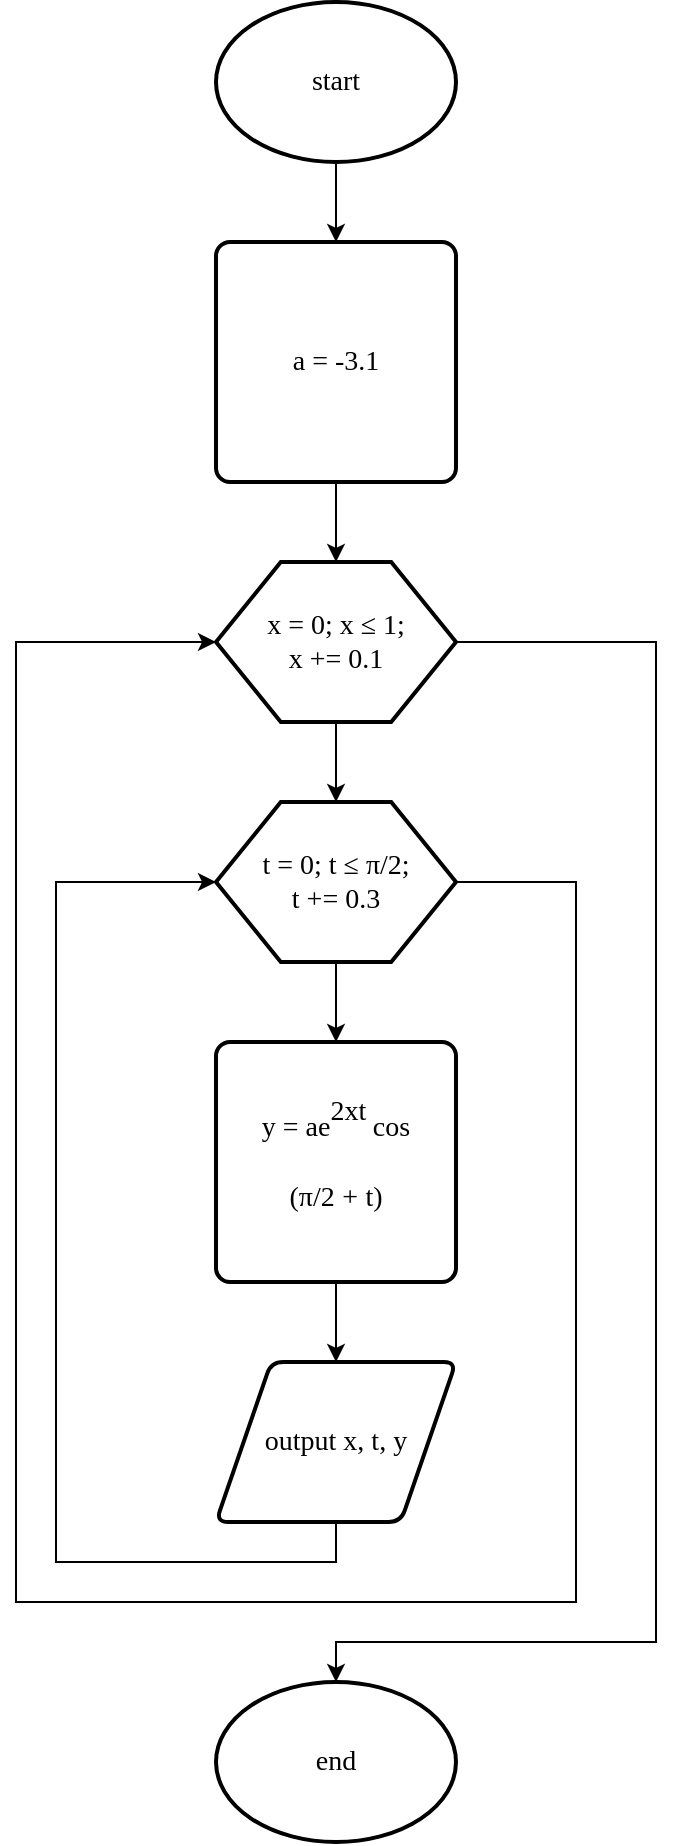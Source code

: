 <mxfile version="24.8.4">
  <diagram id="2SDjQrGhjbzdbfJO4S33" name="Страница — 1">
    <mxGraphModel dx="1106" dy="611" grid="1" gridSize="10" guides="1" tooltips="1" connect="1" arrows="1" fold="1" page="1" pageScale="1" pageWidth="827" pageHeight="1169" math="0" shadow="0">
      <root>
        <mxCell id="0" />
        <mxCell id="1" parent="0" />
        <mxCell id="ZJ_xgPcFpwDzIvBmOLVj-1" value="start" style="strokeWidth=2;html=1;shape=mxgraph.flowchart.start_1;whiteSpace=wrap;fontFamily=Times New Roman;fontSize=14;" parent="1" vertex="1">
          <mxGeometry x="360" y="40" width="120" height="80" as="geometry" />
        </mxCell>
        <mxCell id="ZJ_xgPcFpwDzIvBmOLVj-2" value="a = -3.1" style="rounded=1;whiteSpace=wrap;html=1;absoluteArcSize=1;arcSize=14;strokeWidth=2;fontFamily=Times New Roman;fontSize=14;" parent="1" vertex="1">
          <mxGeometry x="360" y="160" width="120" height="120" as="geometry" />
        </mxCell>
        <mxCell id="ZJ_xgPcFpwDzIvBmOLVj-3" value="" style="verticalLabelPosition=bottom;verticalAlign=top;html=1;shape=hexagon;perimeter=hexagonPerimeter2;arcSize=6;size=0.27;strokeWidth=2;fontFamily=Times New Roman;fontSize=14;" parent="1" vertex="1">
          <mxGeometry x="360" y="320" width="120" height="80" as="geometry" />
        </mxCell>
        <mxCell id="ZJ_xgPcFpwDzIvBmOLVj-4" value="" style="verticalLabelPosition=bottom;verticalAlign=top;html=1;shape=hexagon;perimeter=hexagonPerimeter2;arcSize=6;size=0.27;strokeWidth=2;fontFamily=Times New Roman;fontSize=14;" parent="1" vertex="1">
          <mxGeometry x="360" y="440" width="120" height="80" as="geometry" />
        </mxCell>
        <mxCell id="ZJ_xgPcFpwDzIvBmOLVj-5" value="&lt;br style=&quot;font-size: 14px;&quot;&gt;&lt;span style=&quot;margin: 0px; padding: 0px; border: 0px; display: inline-block; text-align: left; font-size: 14px; font-style: normal; font-variant-ligatures: normal; font-variant-caps: normal; font-weight: 400; letter-spacing: normal; orphans: 2; text-indent: 0px; text-transform: none; widows: 2; word-spacing: 0px; -webkit-text-stroke-width: 0px; white-space: nowrap; text-decoration-thickness: initial; text-decoration-style: initial; text-decoration-color: initial; box-sizing: content-box !important;&quot; class=&quot;mjx-mi&quot; id=&quot;MJXc-Node-1325&quot;&gt;&lt;span style=&quot;margin: 0px; padding: 0.24em 0px 0.3em; border: 0px; display: block; text-align: left; white-space: pre; font-size: 14px; box-sizing: content-box !important;&quot; class=&quot;mjx-char MJXc-TeX-math-I&quot;&gt;y = a&lt;/span&gt;&lt;/span&gt;&lt;span style=&quot;margin: 0px; padding: 0px; border: 0px; display: inline-block; text-align: left; font-size: 14px; font-style: normal; font-variant-ligatures: normal; font-variant-caps: normal; font-weight: 400; letter-spacing: normal; orphans: 2; text-indent: 0px; text-transform: none; widows: 2; word-spacing: 0px; -webkit-text-stroke-width: 0px; white-space: nowrap; text-decoration-thickness: initial; text-decoration-style: initial; text-decoration-color: initial; box-sizing: content-box !important;&quot; class=&quot;mjx-msup&quot; id=&quot;MJXc-Node-1326&quot;&gt;&lt;span style=&quot;margin: 0px; padding: 0px; border: 0px; display: inline-block; text-align: left; font-size: 14px; box-sizing: content-box !important;&quot; class=&quot;mjx-base&quot;&gt;&lt;span style=&quot;margin: 0px; padding: 0px; border: 0px; display: inline-block; text-align: left; font-size: 14px; box-sizing: content-box !important;&quot; class=&quot;mjx-mi&quot; id=&quot;MJXc-Node-1327&quot;&gt;&lt;span style=&quot;margin: 0px; padding: 0.24em 0px 0.3em; border: 0px; display: block; text-align: left; white-space: pre; font-size: 14px; box-sizing: content-box !important;&quot; class=&quot;mjx-char MJXc-TeX-math-I&quot;&gt;e&lt;/span&gt;&lt;/span&gt;&lt;/span&gt;&lt;span style=&quot;margin: 0px; padding: 0px 0.071em 0px 0px; border: 0px; display: inline-block; text-align: left; font-size: 14px; vertical-align: 0.584em; box-sizing: content-box !important;&quot; class=&quot;mjx-sup&quot;&gt;&lt;span style=&quot;margin: 0px; padding: 0px; border: 0px; display: inline-block; text-align: left; font-size: 14px; box-sizing: content-box !important;&quot; class=&quot;mjx-mrow&quot; id=&quot;MJXc-Node-1328&quot;&gt;&lt;span style=&quot;margin: 0px; padding: 0px; border: 0px; display: inline-block; text-align: left; font-size: 14px; box-sizing: content-box !important;&quot; class=&quot;mjx-mn&quot; id=&quot;MJXc-Node-1329&quot;&gt;&lt;span style=&quot;margin: 0px; padding: 0.359em 0px; border: 0px; display: block; text-align: left; white-space: pre; font-size: 14px; box-sizing: content-box !important;&quot; class=&quot;mjx-char MJXc-TeX-main-R&quot;&gt;2&lt;/span&gt;&lt;/span&gt;&lt;span style=&quot;margin: 0px; padding: 0px; border: 0px; display: inline-block; text-align: left; font-size: 14px; box-sizing: content-box !important;&quot; class=&quot;mjx-mi&quot; id=&quot;MJXc-Node-1330&quot;&gt;&lt;span style=&quot;margin: 0px; padding: 0.24em 0px 0.3em; border: 0px; display: block; text-align: left; white-space: pre; font-size: 14px; box-sizing: content-box !important;&quot; class=&quot;mjx-char MJXc-TeX-math-I&quot;&gt;x&lt;/span&gt;&lt;/span&gt;&lt;span style=&quot;margin: 0px; padding: 0px; border: 0px; display: inline-block; text-align: left; font-size: 14px; box-sizing: content-box !important;&quot; class=&quot;mjx-mi&quot; id=&quot;MJXc-Node-1331&quot;&gt;&lt;span style=&quot;margin: 0px; padding: 0.418em 0px 0.3em; border: 0px; display: block; text-align: left; white-space: pre; font-size: 14px; box-sizing: content-box !important;&quot; class=&quot;mjx-char MJXc-TeX-math-I&quot;&gt;t&lt;/span&gt;&lt;/span&gt;&lt;/span&gt;&lt;/span&gt;&lt;/span&gt;&lt;span style=&quot;margin: 0px 0px 0px 0.167em; padding: 0px; border: 0px; display: inline-block; text-align: left; font-size: 14px; font-style: normal; font-variant-ligatures: normal; font-variant-caps: normal; font-weight: 400; letter-spacing: normal; orphans: 2; text-indent: 0px; text-transform: none; widows: 2; word-spacing: 0px; -webkit-text-stroke-width: 0px; white-space: nowrap; text-decoration-thickness: initial; text-decoration-style: initial; text-decoration-color: initial; box-sizing: content-box !important;&quot; class=&quot;mjx-mrow MJXc-space1&quot; id=&quot;MJXc-Node-1332&quot;&gt;&lt;span style=&quot;margin: 0px; padding: 0px; border: 0px; display: inline-block; text-align: left; font-size: 14px; box-sizing: content-box !important;&quot; class=&quot;mjx-mi&quot; id=&quot;MJXc-Node-1333&quot;&gt;&lt;span style=&quot;margin: 0px; padding: 0.181em 0px 0.359em; border: 0px; display: block; text-align: left; white-space: pre; font-size: 14px; box-sizing: content-box !important;&quot; class=&quot;mjx-char MJXc-TeX-main-R&quot;&gt;cos&lt;/span&gt;&lt;/span&gt;&lt;span style=&quot;margin: 0px; padding: 0px; border: 0px; display: inline-block; text-align: left; font-size: 14px; box-sizing: content-box !important;&quot; class=&quot;mjx-mo&quot; id=&quot;MJXc-Node-1334&quot;&gt;&lt;span style=&quot;margin: 0px; padding: 0px; border: 0px; display: block; text-align: left; white-space: pre; font-size: 14px; box-sizing: content-box !important;&quot; class=&quot;mjx-char&quot;&gt;&lt;/span&gt;&lt;/span&gt;&lt;/span&gt;&lt;span style=&quot;margin: 0px; padding: 0px; border: 0px; display: inline-block; text-align: left; font-size: 14px; font-style: normal; font-variant-ligatures: normal; font-variant-caps: normal; font-weight: 400; letter-spacing: normal; orphans: 2; text-indent: 0px; text-transform: none; widows: 2; word-spacing: 0px; -webkit-text-stroke-width: 0px; white-space: nowrap; text-decoration-thickness: initial; text-decoration-style: initial; text-decoration-color: initial; box-sizing: content-box !important;&quot; class=&quot;mjx-mrow&quot; id=&quot;MJXc-Node-1335&quot;&gt;&lt;span style=&quot;margin: 0px; padding: 0px; border: 0px; display: inline-block; text-align: left; font-size: 14px; box-sizing: content-box !important;&quot; class=&quot;mjx-mo&quot; id=&quot;MJXc-Node-1336&quot;&gt;&lt;span style=&quot;margin: 0px; padding: 0.953em 0px; border: 0px; display: block; text-align: left; white-space: pre; font-size: 14px; box-sizing: content-box !important;&quot; class=&quot;mjx-char MJXc-TeX-size2-R&quot;&gt;(π/2&lt;/span&gt;&lt;/span&gt;&lt;span style=&quot;margin: 0px; padding: 0px; border: 0px; display: inline-block; text-align: left; font-size: 14px; box-sizing: content-box !important;&quot; class=&quot;mjx-mfrac&quot; id=&quot;MJXc-Node-1337&quot;&gt;&lt;span style=&quot;margin: 0px; padding: 0px; border: 0px; display: inline-block; text-align: left; width: 0px; height: 1.844em; vertical-align: -0.711em; font-size: 14px; box-sizing: content-box !important;&quot; class=&quot;mjx-vsize&quot;&gt;&lt;/span&gt;&lt;/span&gt;&lt;span style=&quot;margin: 0px; padding: 0px 0.267em; border: 0px; display: inline-block; text-align: left; font-size: 14px; box-sizing: content-box !important;&quot; class=&quot;mjx-mo&quot; id=&quot;MJXc-Node-1340&quot;&gt;&lt;span style=&quot;margin: 0px; padding: 0.3em 0px 0.418em; border: 0px; display: block; text-align: left; white-space: pre; font-size: 14px; box-sizing: content-box !important;&quot; class=&quot;mjx-char MJXc-TeX-main-R&quot;&gt;+&lt;/span&gt;&lt;/span&gt;&lt;span style=&quot;margin: 0px; padding: 0px; border: 0px; display: inline-block; text-align: left; font-size: 14px; box-sizing: content-box !important;&quot; class=&quot;mjx-mi&quot; id=&quot;MJXc-Node-1341&quot;&gt;&lt;span style=&quot;margin: 0px; padding: 0.418em 0px 0.3em; border: 0px; display: block; text-align: left; white-space: pre; font-size: 14px; box-sizing: content-box !important;&quot; class=&quot;mjx-char MJXc-TeX-math-I&quot;&gt;t&lt;/span&gt;&lt;/span&gt;&lt;span style=&quot;margin: 0px; padding: 0px; border: 0px; display: inline-block; text-align: left; font-size: 14px; box-sizing: content-box !important;&quot; class=&quot;mjx-mo&quot; id=&quot;MJXc-Node-1342&quot;&gt;&lt;span style=&quot;margin: 0px; padding: 0.953em 0px; border: 0px; display: block; text-align: left; white-space: pre; font-size: 14px; box-sizing: content-box !important;&quot; class=&quot;mjx-char MJXc-TeX-size2-R&quot;&gt;)&lt;/span&gt;&lt;/span&gt;&lt;/span&gt;&lt;div style=&quot;font-size: 14px;&quot;&gt;&lt;br style=&quot;font-size: 14px;&quot;&gt;&lt;/div&gt;" style="rounded=1;whiteSpace=wrap;html=1;absoluteArcSize=1;arcSize=14;strokeWidth=2;fontColor=#000000;labelBackgroundColor=none;fontFamily=Times New Roman;fontSize=14;" parent="1" vertex="1">
          <mxGeometry x="360" y="560" width="120" height="120" as="geometry" />
        </mxCell>
        <mxCell id="ZJ_xgPcFpwDzIvBmOLVj-6" value="output x, t, y" style="shape=parallelogram;html=1;strokeWidth=2;perimeter=parallelogramPerimeter;whiteSpace=wrap;rounded=1;arcSize=12;size=0.23;fontFamily=Times New Roman;fontSize=14;" parent="1" vertex="1">
          <mxGeometry x="360" y="720" width="120" height="80" as="geometry" />
        </mxCell>
        <mxCell id="ZJ_xgPcFpwDzIvBmOLVj-7" value="end" style="strokeWidth=2;html=1;shape=mxgraph.flowchart.start_1;whiteSpace=wrap;fontFamily=Times New Roman;fontSize=14;" parent="1" vertex="1">
          <mxGeometry x="360" y="880" width="120" height="80" as="geometry" />
        </mxCell>
        <mxCell id="ZJ_xgPcFpwDzIvBmOLVj-8" value="t = 0; t&amp;nbsp;&lt;span style=&quot;font-size: 14px; text-align: left; white-space: pre; background-color: rgb(255, 255, 255);&quot;&gt;≤&lt;/span&gt;&amp;nbsp;&lt;span style=&quot;font-size: 14px; text-align: left; white-space: pre;&quot;&gt;π/2;&lt;/span&gt;&lt;div style=&quot;font-size: 14px;&quot;&gt;&lt;span style=&quot;font-size: 14px; text-align: left; white-space: pre;&quot;&gt;t += 0.3&lt;/span&gt;&lt;/div&gt;" style="text;html=1;align=center;verticalAlign=middle;whiteSpace=wrap;rounded=0;fontFamily=Times New Roman;fontSize=14;" parent="1" vertex="1">
          <mxGeometry x="360" y="440" width="120" height="80" as="geometry" />
        </mxCell>
        <mxCell id="ZJ_xgPcFpwDzIvBmOLVj-9" value="x = 0; x&amp;nbsp;&lt;span style=&quot;font-size: 14px; text-align: left; white-space: pre; background-color: rgb(255, 255, 255);&quot;&gt;≤&lt;/span&gt;&amp;nbsp;1&lt;span style=&quot;font-size: 14px; text-align: left; white-space: pre;&quot;&gt;;&lt;/span&gt;&lt;div style=&quot;font-size: 14px;&quot;&gt;&lt;span style=&quot;font-size: 14px; text-align: left; white-space: pre;&quot;&gt;x += 0.1&lt;/span&gt;&lt;/div&gt;" style="text;html=1;align=center;verticalAlign=middle;whiteSpace=wrap;rounded=0;fontFamily=Times New Roman;fontSize=14;" parent="1" vertex="1">
          <mxGeometry x="360" y="320" width="120" height="80" as="geometry" />
        </mxCell>
        <mxCell id="ZJ_xgPcFpwDzIvBmOLVj-10" value="" style="endArrow=classic;html=1;rounded=0;exitX=0.5;exitY=1;exitDx=0;exitDy=0;exitPerimeter=0;entryX=0.5;entryY=0;entryDx=0;entryDy=0;fontFamily=Times New Roman;fontSize=14;" parent="1" source="ZJ_xgPcFpwDzIvBmOLVj-1" target="ZJ_xgPcFpwDzIvBmOLVj-2" edge="1">
          <mxGeometry width="50" height="50" relative="1" as="geometry">
            <mxPoint x="400" y="280" as="sourcePoint" />
            <mxPoint x="450" y="230" as="targetPoint" />
          </mxGeometry>
        </mxCell>
        <mxCell id="ZJ_xgPcFpwDzIvBmOLVj-11" value="" style="endArrow=classic;html=1;rounded=0;exitX=0.5;exitY=1;exitDx=0;exitDy=0;entryX=0.5;entryY=0;entryDx=0;entryDy=0;fontFamily=Times New Roman;fontSize=14;" parent="1" source="ZJ_xgPcFpwDzIvBmOLVj-2" target="ZJ_xgPcFpwDzIvBmOLVj-9" edge="1">
          <mxGeometry width="50" height="50" relative="1" as="geometry">
            <mxPoint x="400" y="280" as="sourcePoint" />
            <mxPoint x="450" y="230" as="targetPoint" />
          </mxGeometry>
        </mxCell>
        <mxCell id="ZJ_xgPcFpwDzIvBmOLVj-12" value="" style="endArrow=classic;html=1;rounded=0;exitX=0.5;exitY=1;exitDx=0;exitDy=0;entryX=0.5;entryY=0;entryDx=0;entryDy=0;fontFamily=Times New Roman;fontSize=14;" parent="1" source="ZJ_xgPcFpwDzIvBmOLVj-9" target="ZJ_xgPcFpwDzIvBmOLVj-8" edge="1">
          <mxGeometry width="50" height="50" relative="1" as="geometry">
            <mxPoint x="400" y="450" as="sourcePoint" />
            <mxPoint x="450" y="400" as="targetPoint" />
          </mxGeometry>
        </mxCell>
        <mxCell id="ZJ_xgPcFpwDzIvBmOLVj-13" value="" style="endArrow=classic;html=1;rounded=0;exitX=0.5;exitY=1;exitDx=0;exitDy=0;entryX=0.5;entryY=0;entryDx=0;entryDy=0;fontFamily=Times New Roman;fontSize=14;" parent="1" source="ZJ_xgPcFpwDzIvBmOLVj-8" target="ZJ_xgPcFpwDzIvBmOLVj-5" edge="1">
          <mxGeometry width="50" height="50" relative="1" as="geometry">
            <mxPoint x="400" y="450" as="sourcePoint" />
            <mxPoint x="450" y="400" as="targetPoint" />
          </mxGeometry>
        </mxCell>
        <mxCell id="ZJ_xgPcFpwDzIvBmOLVj-14" value="" style="endArrow=classic;html=1;rounded=0;exitX=0.5;exitY=1;exitDx=0;exitDy=0;entryX=0.5;entryY=0;entryDx=0;entryDy=0;fontFamily=Times New Roman;fontSize=14;" parent="1" source="ZJ_xgPcFpwDzIvBmOLVj-5" target="ZJ_xgPcFpwDzIvBmOLVj-6" edge="1">
          <mxGeometry width="50" height="50" relative="1" as="geometry">
            <mxPoint x="400" y="720" as="sourcePoint" />
            <mxPoint x="450" y="670" as="targetPoint" />
          </mxGeometry>
        </mxCell>
        <mxCell id="ZJ_xgPcFpwDzIvBmOLVj-15" value="" style="endArrow=classic;html=1;rounded=0;exitX=0.5;exitY=1;exitDx=0;exitDy=0;entryX=0;entryY=0.5;entryDx=0;entryDy=0;fontFamily=Times New Roman;fontSize=14;" parent="1" source="ZJ_xgPcFpwDzIvBmOLVj-6" target="ZJ_xgPcFpwDzIvBmOLVj-8" edge="1">
          <mxGeometry width="50" height="50" relative="1" as="geometry">
            <mxPoint x="400" y="760" as="sourcePoint" />
            <mxPoint x="300" y="590" as="targetPoint" />
            <Array as="points">
              <mxPoint x="420" y="820" />
              <mxPoint x="280" y="820" />
              <mxPoint x="280" y="480" />
            </Array>
          </mxGeometry>
        </mxCell>
        <mxCell id="ZJ_xgPcFpwDzIvBmOLVj-16" value="" style="endArrow=classic;html=1;rounded=0;exitX=1;exitY=0.5;exitDx=0;exitDy=0;entryX=0;entryY=0.5;entryDx=0;entryDy=0;fontFamily=Times New Roman;fontSize=14;" parent="1" source="ZJ_xgPcFpwDzIvBmOLVj-8" target="ZJ_xgPcFpwDzIvBmOLVj-9" edge="1">
          <mxGeometry width="50" height="50" relative="1" as="geometry">
            <mxPoint x="400" y="720" as="sourcePoint" />
            <mxPoint x="250" y="520" as="targetPoint" />
            <Array as="points">
              <mxPoint x="540" y="480" />
              <mxPoint x="540" y="840" />
              <mxPoint x="260" y="840" />
              <mxPoint x="260" y="360" />
            </Array>
          </mxGeometry>
        </mxCell>
        <mxCell id="ZJ_xgPcFpwDzIvBmOLVj-17" value="" style="endArrow=classic;html=1;rounded=0;exitX=1;exitY=0.5;exitDx=0;exitDy=0;entryX=0.5;entryY=0;entryDx=0;entryDy=0;entryPerimeter=0;fontFamily=Times New Roman;fontSize=14;" parent="1" source="ZJ_xgPcFpwDzIvBmOLVj-9" target="ZJ_xgPcFpwDzIvBmOLVj-7" edge="1">
          <mxGeometry width="50" height="50" relative="1" as="geometry">
            <mxPoint x="400" y="550" as="sourcePoint" />
            <mxPoint x="570" y="650" as="targetPoint" />
            <Array as="points">
              <mxPoint x="580" y="360" />
              <mxPoint x="580" y="860" />
              <mxPoint x="420" y="860" />
            </Array>
          </mxGeometry>
        </mxCell>
      </root>
    </mxGraphModel>
  </diagram>
</mxfile>
